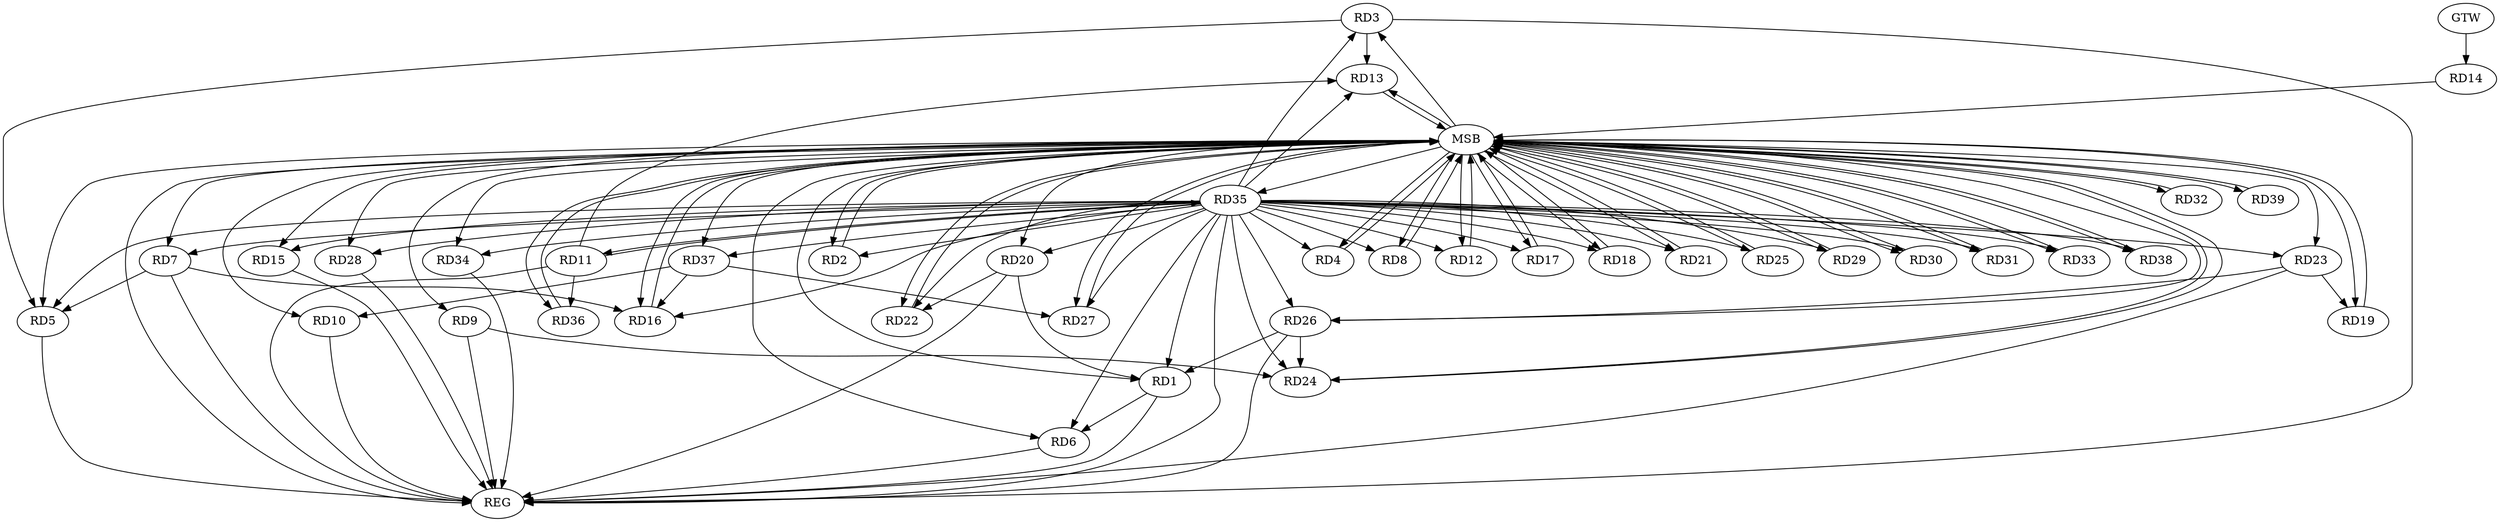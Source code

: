 strict digraph G {
  RD1 [ label="RD1" ];
  RD2 [ label="RD2" ];
  RD3 [ label="RD3" ];
  RD4 [ label="RD4" ];
  RD5 [ label="RD5" ];
  RD6 [ label="RD6" ];
  RD7 [ label="RD7" ];
  RD8 [ label="RD8" ];
  RD9 [ label="RD9" ];
  RD10 [ label="RD10" ];
  RD11 [ label="RD11" ];
  RD12 [ label="RD12" ];
  RD13 [ label="RD13" ];
  RD14 [ label="RD14" ];
  RD15 [ label="RD15" ];
  RD16 [ label="RD16" ];
  RD17 [ label="RD17" ];
  RD18 [ label="RD18" ];
  RD19 [ label="RD19" ];
  RD20 [ label="RD20" ];
  RD21 [ label="RD21" ];
  RD22 [ label="RD22" ];
  RD23 [ label="RD23" ];
  RD24 [ label="RD24" ];
  RD25 [ label="RD25" ];
  RD26 [ label="RD26" ];
  RD27 [ label="RD27" ];
  RD28 [ label="RD28" ];
  RD29 [ label="RD29" ];
  RD30 [ label="RD30" ];
  RD31 [ label="RD31" ];
  RD32 [ label="RD32" ];
  RD33 [ label="RD33" ];
  RD34 [ label="RD34" ];
  RD35 [ label="RD35" ];
  RD36 [ label="RD36" ];
  RD37 [ label="RD37" ];
  RD38 [ label="RD38" ];
  RD39 [ label="RD39" ];
  GTW [ label="GTW" ];
  REG [ label="REG" ];
  MSB [ label="MSB" ];
  RD1 -> RD6;
  RD20 -> RD1;
  RD26 -> RD1;
  RD3 -> RD5;
  RD3 -> RD13;
  RD7 -> RD5;
  RD7 -> RD16;
  RD9 -> RD24;
  RD37 -> RD10;
  RD11 -> RD13;
  RD11 -> RD35;
  RD11 -> RD36;
  RD35 -> RD13;
  RD35 -> RD16;
  RD37 -> RD16;
  RD23 -> RD19;
  RD20 -> RD22;
  RD35 -> RD20;
  RD35 -> RD22;
  RD23 -> RD26;
  RD26 -> RD24;
  RD35 -> RD24;
  RD35 -> RD27;
  RD37 -> RD27;
  GTW -> RD14;
  RD1 -> REG;
  RD3 -> REG;
  RD5 -> REG;
  RD6 -> REG;
  RD7 -> REG;
  RD9 -> REG;
  RD10 -> REG;
  RD11 -> REG;
  RD15 -> REG;
  RD20 -> REG;
  RD23 -> REG;
  RD26 -> REG;
  RD28 -> REG;
  RD34 -> REG;
  RD35 -> REG;
  RD2 -> MSB;
  MSB -> RD5;
  MSB -> RD20;
  MSB -> RD21;
  MSB -> RD28;
  MSB -> RD33;
  MSB -> REG;
  RD4 -> MSB;
  MSB -> RD17;
  MSB -> RD38;
  RD8 -> MSB;
  MSB -> RD6;
  MSB -> RD15;
  MSB -> RD16;
  MSB -> RD24;
  MSB -> RD25;
  MSB -> RD26;
  RD12 -> MSB;
  MSB -> RD2;
  MSB -> RD8;
  MSB -> RD13;
  MSB -> RD23;
  MSB -> RD31;
  MSB -> RD36;
  RD13 -> MSB;
  MSB -> RD4;
  MSB -> RD29;
  MSB -> RD37;
  RD14 -> MSB;
  MSB -> RD19;
  MSB -> RD27;
  RD16 -> MSB;
  MSB -> RD12;
  MSB -> RD22;
  RD17 -> MSB;
  MSB -> RD9;
  RD18 -> MSB;
  RD19 -> MSB;
  MSB -> RD3;
  RD21 -> MSB;
  RD22 -> MSB;
  MSB -> RD10;
  RD24 -> MSB;
  RD25 -> MSB;
  MSB -> RD7;
  RD27 -> MSB;
  MSB -> RD18;
  RD29 -> MSB;
  MSB -> RD30;
  MSB -> RD34;
  RD30 -> MSB;
  MSB -> RD1;
  RD31 -> MSB;
  MSB -> RD39;
  RD32 -> MSB;
  RD33 -> MSB;
  MSB -> RD35;
  RD36 -> MSB;
  MSB -> RD32;
  RD38 -> MSB;
  RD39 -> MSB;
  RD35 -> RD28;
  RD35 -> RD26;
  RD35 -> RD6;
  RD35 -> RD8;
  RD35 -> RD31;
  RD35 -> RD7;
  RD35 -> RD11;
  RD35 -> RD23;
  RD35 -> RD2;
  RD35 -> RD38;
  RD35 -> RD37;
  RD35 -> RD1;
  RD35 -> RD25;
  RD35 -> RD29;
  RD35 -> RD34;
  RD35 -> RD17;
  RD35 -> RD5;
  RD35 -> RD33;
  RD35 -> RD12;
  RD35 -> RD30;
  RD35 -> RD21;
  RD35 -> RD18;
  RD35 -> RD4;
  RD35 -> RD15;
  RD35 -> RD3;
}
